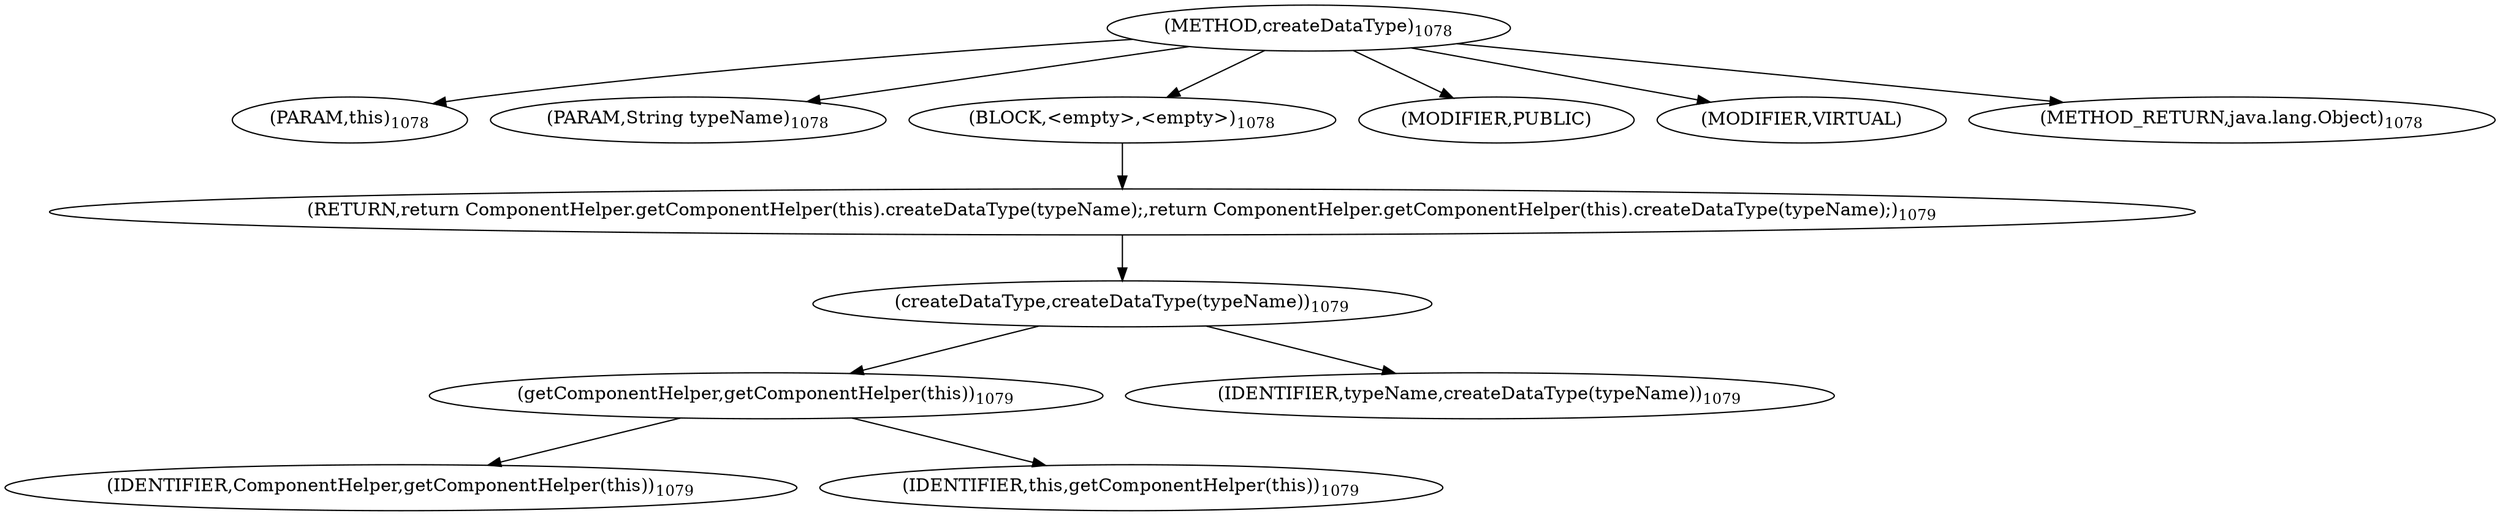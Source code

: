 digraph "createDataType" {  
"1603" [label = <(METHOD,createDataType)<SUB>1078</SUB>> ]
"115" [label = <(PARAM,this)<SUB>1078</SUB>> ]
"1604" [label = <(PARAM,String typeName)<SUB>1078</SUB>> ]
"1605" [label = <(BLOCK,&lt;empty&gt;,&lt;empty&gt;)<SUB>1078</SUB>> ]
"1606" [label = <(RETURN,return ComponentHelper.getComponentHelper(this).createDataType(typeName);,return ComponentHelper.getComponentHelper(this).createDataType(typeName);)<SUB>1079</SUB>> ]
"1607" [label = <(createDataType,createDataType(typeName))<SUB>1079</SUB>> ]
"1608" [label = <(getComponentHelper,getComponentHelper(this))<SUB>1079</SUB>> ]
"1609" [label = <(IDENTIFIER,ComponentHelper,getComponentHelper(this))<SUB>1079</SUB>> ]
"114" [label = <(IDENTIFIER,this,getComponentHelper(this))<SUB>1079</SUB>> ]
"1610" [label = <(IDENTIFIER,typeName,createDataType(typeName))<SUB>1079</SUB>> ]
"1611" [label = <(MODIFIER,PUBLIC)> ]
"1612" [label = <(MODIFIER,VIRTUAL)> ]
"1613" [label = <(METHOD_RETURN,java.lang.Object)<SUB>1078</SUB>> ]
  "1603" -> "115" 
  "1603" -> "1604" 
  "1603" -> "1605" 
  "1603" -> "1611" 
  "1603" -> "1612" 
  "1603" -> "1613" 
  "1605" -> "1606" 
  "1606" -> "1607" 
  "1607" -> "1608" 
  "1607" -> "1610" 
  "1608" -> "1609" 
  "1608" -> "114" 
}
